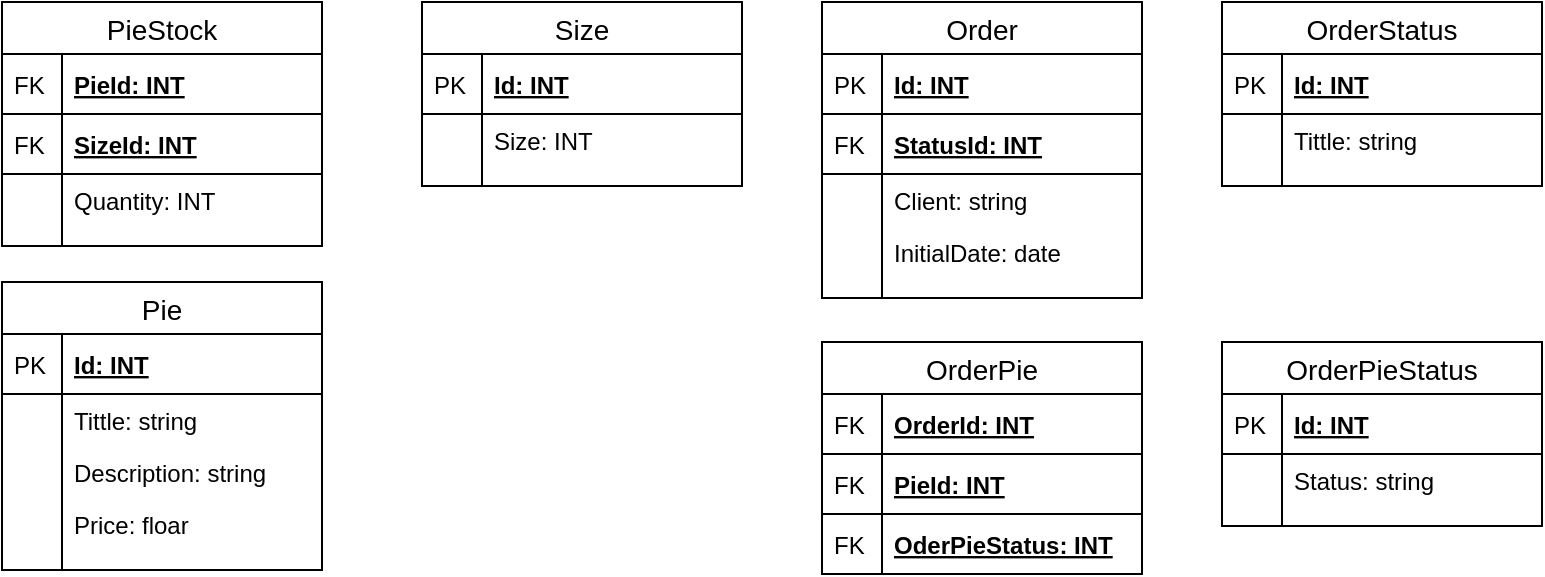 <mxfile version="13.0.1" type="device"><diagram id="5sGR8P2v0W-hryORRlE8" name="BD"><mxGraphModel dx="868" dy="482" grid="1" gridSize="10" guides="1" tooltips="1" connect="1" arrows="1" fold="1" page="1" pageScale="1" pageWidth="827" pageHeight="1169" math="0" shadow="0"><root><mxCell id="0"/><mxCell id="1" parent="0"/><mxCell id="tsBdQPCni8Y74vY43iZx-34" value="OrderStatus" style="swimlane;fontStyle=0;childLayout=stackLayout;horizontal=1;startSize=26;horizontalStack=0;resizeParent=1;resizeParentMax=0;resizeLast=0;collapsible=1;marginBottom=0;align=center;fontSize=14;" parent="1" vertex="1"><mxGeometry x="650" y="40" width="160" height="92" as="geometry"/></mxCell><mxCell id="tsBdQPCni8Y74vY43iZx-35" value="Id: INT" style="shape=partialRectangle;top=0;left=0;right=0;bottom=1;align=left;verticalAlign=middle;fillColor=none;spacingLeft=34;spacingRight=4;overflow=hidden;rotatable=0;points=[[0,0.5],[1,0.5]];portConstraint=eastwest;dropTarget=0;fontStyle=5;fontSize=12;" parent="tsBdQPCni8Y74vY43iZx-34" vertex="1"><mxGeometry y="26" width="160" height="30" as="geometry"/></mxCell><mxCell id="tsBdQPCni8Y74vY43iZx-36" value="PK" style="shape=partialRectangle;top=0;left=0;bottom=0;fillColor=none;align=left;verticalAlign=middle;spacingLeft=4;spacingRight=4;overflow=hidden;rotatable=0;points=[];portConstraint=eastwest;part=1;fontSize=12;" parent="tsBdQPCni8Y74vY43iZx-35" vertex="1" connectable="0"><mxGeometry width="30" height="30" as="geometry"/></mxCell><mxCell id="tsBdQPCni8Y74vY43iZx-37" value="Tittle: string" style="shape=partialRectangle;top=0;left=0;right=0;bottom=0;align=left;verticalAlign=top;fillColor=none;spacingLeft=34;spacingRight=4;overflow=hidden;rotatable=0;points=[[0,0.5],[1,0.5]];portConstraint=eastwest;dropTarget=0;fontSize=12;" parent="tsBdQPCni8Y74vY43iZx-34" vertex="1"><mxGeometry y="56" width="160" height="26" as="geometry"/></mxCell><mxCell id="tsBdQPCni8Y74vY43iZx-38" value="" style="shape=partialRectangle;top=0;left=0;bottom=0;fillColor=none;align=left;verticalAlign=top;spacingLeft=4;spacingRight=4;overflow=hidden;rotatable=0;points=[];portConstraint=eastwest;part=1;fontSize=12;" parent="tsBdQPCni8Y74vY43iZx-37" vertex="1" connectable="0"><mxGeometry width="30" height="26" as="geometry"/></mxCell><mxCell id="tsBdQPCni8Y74vY43iZx-43" value="" style="shape=partialRectangle;top=0;left=0;right=0;bottom=0;align=left;verticalAlign=top;fillColor=none;spacingLeft=34;spacingRight=4;overflow=hidden;rotatable=0;points=[[0,0.5],[1,0.5]];portConstraint=eastwest;dropTarget=0;fontSize=12;" parent="tsBdQPCni8Y74vY43iZx-34" vertex="1"><mxGeometry y="82" width="160" height="10" as="geometry"/></mxCell><mxCell id="tsBdQPCni8Y74vY43iZx-44" value="" style="shape=partialRectangle;top=0;left=0;bottom=0;fillColor=none;align=left;verticalAlign=top;spacingLeft=4;spacingRight=4;overflow=hidden;rotatable=0;points=[];portConstraint=eastwest;part=1;fontSize=12;" parent="tsBdQPCni8Y74vY43iZx-43" vertex="1" connectable="0"><mxGeometry width="30" height="10" as="geometry"/></mxCell><mxCell id="tsBdQPCni8Y74vY43iZx-23" value="Order" style="swimlane;fontStyle=0;childLayout=stackLayout;horizontal=1;startSize=26;horizontalStack=0;resizeParent=1;resizeParentMax=0;resizeLast=0;collapsible=1;marginBottom=0;align=center;fontSize=14;" parent="1" vertex="1"><mxGeometry x="450" y="40" width="160" height="148" as="geometry"/></mxCell><mxCell id="tsBdQPCni8Y74vY43iZx-24" value="Id: INT" style="shape=partialRectangle;top=0;left=0;right=0;bottom=1;align=left;verticalAlign=middle;fillColor=none;spacingLeft=34;spacingRight=4;overflow=hidden;rotatable=0;points=[[0,0.5],[1,0.5]];portConstraint=eastwest;dropTarget=0;fontStyle=5;fontSize=12;" parent="tsBdQPCni8Y74vY43iZx-23" vertex="1"><mxGeometry y="26" width="160" height="30" as="geometry"/></mxCell><mxCell id="tsBdQPCni8Y74vY43iZx-25" value="PK" style="shape=partialRectangle;top=0;left=0;bottom=0;fillColor=none;align=left;verticalAlign=middle;spacingLeft=4;spacingRight=4;overflow=hidden;rotatable=0;points=[];portConstraint=eastwest;part=1;fontSize=12;" parent="tsBdQPCni8Y74vY43iZx-24" vertex="1" connectable="0"><mxGeometry width="30" height="30" as="geometry"/></mxCell><mxCell id="tsBdQPCni8Y74vY43iZx-45" value="StatusId: INT" style="shape=partialRectangle;top=0;left=0;right=0;bottom=1;align=left;verticalAlign=middle;fillColor=none;spacingLeft=34;spacingRight=4;overflow=hidden;rotatable=0;points=[[0,0.5],[1,0.5]];portConstraint=eastwest;dropTarget=0;fontStyle=5;fontSize=12;" parent="tsBdQPCni8Y74vY43iZx-23" vertex="1"><mxGeometry y="56" width="160" height="30" as="geometry"/></mxCell><mxCell id="tsBdQPCni8Y74vY43iZx-46" value="FK" style="shape=partialRectangle;top=0;left=0;bottom=0;fillColor=none;align=left;verticalAlign=middle;spacingLeft=4;spacingRight=4;overflow=hidden;rotatable=0;points=[];portConstraint=eastwest;part=1;fontSize=12;" parent="tsBdQPCni8Y74vY43iZx-45" vertex="1" connectable="0"><mxGeometry width="30" height="30" as="geometry"/></mxCell><mxCell id="tsBdQPCni8Y74vY43iZx-26" value="Client: string" style="shape=partialRectangle;top=0;left=0;right=0;bottom=0;align=left;verticalAlign=top;fillColor=none;spacingLeft=34;spacingRight=4;overflow=hidden;rotatable=0;points=[[0,0.5],[1,0.5]];portConstraint=eastwest;dropTarget=0;fontSize=12;" parent="tsBdQPCni8Y74vY43iZx-23" vertex="1"><mxGeometry y="86" width="160" height="26" as="geometry"/></mxCell><mxCell id="tsBdQPCni8Y74vY43iZx-27" value="" style="shape=partialRectangle;top=0;left=0;bottom=0;fillColor=none;align=left;verticalAlign=top;spacingLeft=4;spacingRight=4;overflow=hidden;rotatable=0;points=[];portConstraint=eastwest;part=1;fontSize=12;" parent="tsBdQPCni8Y74vY43iZx-26" vertex="1" connectable="0"><mxGeometry width="30" height="26" as="geometry"/></mxCell><mxCell id="tsBdQPCni8Y74vY43iZx-28" value="InitialDate: date" style="shape=partialRectangle;top=0;left=0;right=0;bottom=0;align=left;verticalAlign=top;fillColor=none;spacingLeft=34;spacingRight=4;overflow=hidden;rotatable=0;points=[[0,0.5],[1,0.5]];portConstraint=eastwest;dropTarget=0;fontSize=12;" parent="tsBdQPCni8Y74vY43iZx-23" vertex="1"><mxGeometry y="112" width="160" height="26" as="geometry"/></mxCell><mxCell id="tsBdQPCni8Y74vY43iZx-29" value="" style="shape=partialRectangle;top=0;left=0;bottom=0;fillColor=none;align=left;verticalAlign=top;spacingLeft=4;spacingRight=4;overflow=hidden;rotatable=0;points=[];portConstraint=eastwest;part=1;fontSize=12;" parent="tsBdQPCni8Y74vY43iZx-28" vertex="1" connectable="0"><mxGeometry width="30" height="26" as="geometry"/></mxCell><mxCell id="tsBdQPCni8Y74vY43iZx-32" value="" style="shape=partialRectangle;top=0;left=0;right=0;bottom=0;align=left;verticalAlign=top;fillColor=none;spacingLeft=34;spacingRight=4;overflow=hidden;rotatable=0;points=[[0,0.5],[1,0.5]];portConstraint=eastwest;dropTarget=0;fontSize=12;" parent="tsBdQPCni8Y74vY43iZx-23" vertex="1"><mxGeometry y="138" width="160" height="10" as="geometry"/></mxCell><mxCell id="tsBdQPCni8Y74vY43iZx-33" value="" style="shape=partialRectangle;top=0;left=0;bottom=0;fillColor=none;align=left;verticalAlign=top;spacingLeft=4;spacingRight=4;overflow=hidden;rotatable=0;points=[];portConstraint=eastwest;part=1;fontSize=12;" parent="tsBdQPCni8Y74vY43iZx-32" vertex="1" connectable="0"><mxGeometry width="30" height="10" as="geometry"/></mxCell><mxCell id="tsBdQPCni8Y74vY43iZx-60" value="OrderPie" style="swimlane;fontStyle=0;childLayout=stackLayout;horizontal=1;startSize=26;horizontalStack=0;resizeParent=1;resizeParentMax=0;resizeLast=0;collapsible=1;marginBottom=0;align=center;fontSize=14;" parent="1" vertex="1"><mxGeometry x="450" y="210" width="160" height="116" as="geometry"/></mxCell><mxCell id="tsBdQPCni8Y74vY43iZx-61" value="OrderId: INT" style="shape=partialRectangle;top=0;left=0;right=0;bottom=1;align=left;verticalAlign=middle;fillColor=none;spacingLeft=34;spacingRight=4;overflow=hidden;rotatable=0;points=[[0,0.5],[1,0.5]];portConstraint=eastwest;dropTarget=0;fontStyle=5;fontSize=12;" parent="tsBdQPCni8Y74vY43iZx-60" vertex="1"><mxGeometry y="26" width="160" height="30" as="geometry"/></mxCell><mxCell id="tsBdQPCni8Y74vY43iZx-62" value="FK" style="shape=partialRectangle;top=0;left=0;bottom=0;fillColor=none;align=left;verticalAlign=middle;spacingLeft=4;spacingRight=4;overflow=hidden;rotatable=0;points=[];portConstraint=eastwest;part=1;fontSize=12;" parent="tsBdQPCni8Y74vY43iZx-61" vertex="1" connectable="0"><mxGeometry width="30" height="30" as="geometry"/></mxCell><mxCell id="tsBdQPCni8Y74vY43iZx-63" value="PieId: INT" style="shape=partialRectangle;top=0;left=0;right=0;bottom=1;align=left;verticalAlign=middle;fillColor=none;spacingLeft=34;spacingRight=4;overflow=hidden;rotatable=0;points=[[0,0.5],[1,0.5]];portConstraint=eastwest;dropTarget=0;fontStyle=5;fontSize=12;" parent="tsBdQPCni8Y74vY43iZx-60" vertex="1"><mxGeometry y="56" width="160" height="30" as="geometry"/></mxCell><mxCell id="tsBdQPCni8Y74vY43iZx-64" value="FK" style="shape=partialRectangle;top=0;left=0;bottom=0;fillColor=none;align=left;verticalAlign=middle;spacingLeft=4;spacingRight=4;overflow=hidden;rotatable=0;points=[];portConstraint=eastwest;part=1;fontSize=12;" parent="tsBdQPCni8Y74vY43iZx-63" vertex="1" connectable="0"><mxGeometry width="30" height="30" as="geometry"/></mxCell><mxCell id="tsBdQPCni8Y74vY43iZx-80" value="OderPieStatus: INT" style="shape=partialRectangle;top=0;left=0;right=0;bottom=1;align=left;verticalAlign=middle;fillColor=none;spacingLeft=34;spacingRight=4;overflow=hidden;rotatable=0;points=[[0,0.5],[1,0.5]];portConstraint=eastwest;dropTarget=0;fontStyle=5;fontSize=12;" parent="tsBdQPCni8Y74vY43iZx-60" vertex="1"><mxGeometry y="86" width="160" height="30" as="geometry"/></mxCell><mxCell id="tsBdQPCni8Y74vY43iZx-81" value="FK" style="shape=partialRectangle;top=0;left=0;bottom=0;fillColor=none;align=left;verticalAlign=middle;spacingLeft=4;spacingRight=4;overflow=hidden;rotatable=0;points=[];portConstraint=eastwest;part=1;fontSize=12;" parent="tsBdQPCni8Y74vY43iZx-80" vertex="1" connectable="0"><mxGeometry width="30" height="30" as="geometry"/></mxCell><mxCell id="tsBdQPCni8Y74vY43iZx-71" value="OrderPieStatus" style="swimlane;fontStyle=0;childLayout=stackLayout;horizontal=1;startSize=26;horizontalStack=0;resizeParent=1;resizeParentMax=0;resizeLast=0;collapsible=1;marginBottom=0;align=center;fontSize=14;" parent="1" vertex="1"><mxGeometry x="650" y="210" width="160" height="92" as="geometry"/></mxCell><mxCell id="tsBdQPCni8Y74vY43iZx-72" value="Id: INT" style="shape=partialRectangle;top=0;left=0;right=0;bottom=1;align=left;verticalAlign=middle;fillColor=none;spacingLeft=34;spacingRight=4;overflow=hidden;rotatable=0;points=[[0,0.5],[1,0.5]];portConstraint=eastwest;dropTarget=0;fontStyle=5;fontSize=12;" parent="tsBdQPCni8Y74vY43iZx-71" vertex="1"><mxGeometry y="26" width="160" height="30" as="geometry"/></mxCell><mxCell id="tsBdQPCni8Y74vY43iZx-73" value="PK" style="shape=partialRectangle;top=0;left=0;bottom=0;fillColor=none;align=left;verticalAlign=middle;spacingLeft=4;spacingRight=4;overflow=hidden;rotatable=0;points=[];portConstraint=eastwest;part=1;fontSize=12;" parent="tsBdQPCni8Y74vY43iZx-72" vertex="1" connectable="0"><mxGeometry width="30" height="30" as="geometry"/></mxCell><mxCell id="tsBdQPCni8Y74vY43iZx-76" value="Status: string" style="shape=partialRectangle;top=0;left=0;right=0;bottom=0;align=left;verticalAlign=top;fillColor=none;spacingLeft=34;spacingRight=4;overflow=hidden;rotatable=0;points=[[0,0.5],[1,0.5]];portConstraint=eastwest;dropTarget=0;fontSize=12;" parent="tsBdQPCni8Y74vY43iZx-71" vertex="1"><mxGeometry y="56" width="160" height="26" as="geometry"/></mxCell><mxCell id="tsBdQPCni8Y74vY43iZx-77" value="" style="shape=partialRectangle;top=0;left=0;bottom=0;fillColor=none;align=left;verticalAlign=top;spacingLeft=4;spacingRight=4;overflow=hidden;rotatable=0;points=[];portConstraint=eastwest;part=1;fontSize=12;" parent="tsBdQPCni8Y74vY43iZx-76" vertex="1" connectable="0"><mxGeometry width="30" height="26" as="geometry"/></mxCell><mxCell id="tsBdQPCni8Y74vY43iZx-78" value="" style="shape=partialRectangle;top=0;left=0;right=0;bottom=0;align=left;verticalAlign=top;fillColor=none;spacingLeft=34;spacingRight=4;overflow=hidden;rotatable=0;points=[[0,0.5],[1,0.5]];portConstraint=eastwest;dropTarget=0;fontSize=12;" parent="tsBdQPCni8Y74vY43iZx-71" vertex="1"><mxGeometry y="82" width="160" height="10" as="geometry"/></mxCell><mxCell id="tsBdQPCni8Y74vY43iZx-79" value="" style="shape=partialRectangle;top=0;left=0;bottom=0;fillColor=none;align=left;verticalAlign=top;spacingLeft=4;spacingRight=4;overflow=hidden;rotatable=0;points=[];portConstraint=eastwest;part=1;fontSize=12;" parent="tsBdQPCni8Y74vY43iZx-78" vertex="1" connectable="0"><mxGeometry width="30" height="10" as="geometry"/></mxCell><mxCell id="tsBdQPCni8Y74vY43iZx-47" value="PieStock" style="swimlane;fontStyle=0;childLayout=stackLayout;horizontal=1;startSize=26;horizontalStack=0;resizeParent=1;resizeParentMax=0;resizeLast=0;collapsible=1;marginBottom=0;align=center;fontSize=14;" parent="1" vertex="1"><mxGeometry x="40" y="40" width="160" height="122" as="geometry"/></mxCell><mxCell id="tsBdQPCni8Y74vY43iZx-48" value="PieId: INT" style="shape=partialRectangle;top=0;left=0;right=0;bottom=1;align=left;verticalAlign=middle;fillColor=none;spacingLeft=34;spacingRight=4;overflow=hidden;rotatable=0;points=[[0,0.5],[1,0.5]];portConstraint=eastwest;dropTarget=0;fontStyle=5;fontSize=12;" parent="tsBdQPCni8Y74vY43iZx-47" vertex="1"><mxGeometry y="26" width="160" height="30" as="geometry"/></mxCell><mxCell id="tsBdQPCni8Y74vY43iZx-49" value="FK" style="shape=partialRectangle;top=0;left=0;bottom=0;fillColor=none;align=left;verticalAlign=middle;spacingLeft=4;spacingRight=4;overflow=hidden;rotatable=0;points=[];portConstraint=eastwest;part=1;fontSize=12;" parent="tsBdQPCni8Y74vY43iZx-48" vertex="1" connectable="0"><mxGeometry width="30" height="30" as="geometry"/></mxCell><mxCell id="tsBdQPCni8Y74vY43iZx-98" value="SizeId: INT" style="shape=partialRectangle;top=0;left=0;right=0;bottom=1;align=left;verticalAlign=middle;fillColor=none;spacingLeft=34;spacingRight=4;overflow=hidden;rotatable=0;points=[[0,0.5],[1,0.5]];portConstraint=eastwest;dropTarget=0;fontStyle=5;fontSize=12;" parent="tsBdQPCni8Y74vY43iZx-47" vertex="1"><mxGeometry y="56" width="160" height="30" as="geometry"/></mxCell><mxCell id="tsBdQPCni8Y74vY43iZx-99" value="FK" style="shape=partialRectangle;top=0;left=0;bottom=0;fillColor=none;align=left;verticalAlign=middle;spacingLeft=4;spacingRight=4;overflow=hidden;rotatable=0;points=[];portConstraint=eastwest;part=1;fontSize=12;" parent="tsBdQPCni8Y74vY43iZx-98" vertex="1" connectable="0"><mxGeometry width="30" height="30" as="geometry"/></mxCell><mxCell id="tsBdQPCni8Y74vY43iZx-96" value="Quantity: INT" style="shape=partialRectangle;top=0;left=0;right=0;bottom=0;align=left;verticalAlign=top;fillColor=none;spacingLeft=34;spacingRight=4;overflow=hidden;rotatable=0;points=[[0,0.5],[1,0.5]];portConstraint=eastwest;dropTarget=0;fontSize=12;" parent="tsBdQPCni8Y74vY43iZx-47" vertex="1"><mxGeometry y="86" width="160" height="26" as="geometry"/></mxCell><mxCell id="tsBdQPCni8Y74vY43iZx-97" value="" style="shape=partialRectangle;top=0;left=0;bottom=0;fillColor=none;align=left;verticalAlign=top;spacingLeft=4;spacingRight=4;overflow=hidden;rotatable=0;points=[];portConstraint=eastwest;part=1;fontSize=12;" parent="tsBdQPCni8Y74vY43iZx-96" vertex="1" connectable="0"><mxGeometry width="30" height="26" as="geometry"/></mxCell><mxCell id="tsBdQPCni8Y74vY43iZx-56" value="" style="shape=partialRectangle;top=0;left=0;right=0;bottom=0;align=left;verticalAlign=top;fillColor=none;spacingLeft=34;spacingRight=4;overflow=hidden;rotatable=0;points=[[0,0.5],[1,0.5]];portConstraint=eastwest;dropTarget=0;fontSize=12;" parent="tsBdQPCni8Y74vY43iZx-47" vertex="1"><mxGeometry y="112" width="160" height="10" as="geometry"/></mxCell><mxCell id="tsBdQPCni8Y74vY43iZx-57" value="" style="shape=partialRectangle;top=0;left=0;bottom=0;fillColor=none;align=left;verticalAlign=top;spacingLeft=4;spacingRight=4;overflow=hidden;rotatable=0;points=[];portConstraint=eastwest;part=1;fontSize=12;" parent="tsBdQPCni8Y74vY43iZx-56" vertex="1" connectable="0"><mxGeometry width="30" height="10" as="geometry"/></mxCell><mxCell id="tsBdQPCni8Y74vY43iZx-12" value="Pie" style="swimlane;fontStyle=0;childLayout=stackLayout;horizontal=1;startSize=26;horizontalStack=0;resizeParent=1;resizeParentMax=0;resizeLast=0;collapsible=1;marginBottom=0;align=center;fontSize=14;" parent="1" vertex="1"><mxGeometry x="40" y="180" width="160" height="144" as="geometry"/></mxCell><mxCell id="tsBdQPCni8Y74vY43iZx-13" value="Id: INT" style="shape=partialRectangle;top=0;left=0;right=0;bottom=1;align=left;verticalAlign=middle;fillColor=none;spacingLeft=34;spacingRight=4;overflow=hidden;rotatable=0;points=[[0,0.5],[1,0.5]];portConstraint=eastwest;dropTarget=0;fontStyle=5;fontSize=12;" parent="tsBdQPCni8Y74vY43iZx-12" vertex="1"><mxGeometry y="26" width="160" height="30" as="geometry"/></mxCell><mxCell id="tsBdQPCni8Y74vY43iZx-14" value="PK" style="shape=partialRectangle;top=0;left=0;bottom=0;fillColor=none;align=left;verticalAlign=middle;spacingLeft=4;spacingRight=4;overflow=hidden;rotatable=0;points=[];portConstraint=eastwest;part=1;fontSize=12;" parent="tsBdQPCni8Y74vY43iZx-13" vertex="1" connectable="0"><mxGeometry width="30" height="30" as="geometry"/></mxCell><mxCell id="tsBdQPCni8Y74vY43iZx-15" value="Tittle: string" style="shape=partialRectangle;top=0;left=0;right=0;bottom=0;align=left;verticalAlign=top;fillColor=none;spacingLeft=34;spacingRight=4;overflow=hidden;rotatable=0;points=[[0,0.5],[1,0.5]];portConstraint=eastwest;dropTarget=0;fontSize=12;" parent="tsBdQPCni8Y74vY43iZx-12" vertex="1"><mxGeometry y="56" width="160" height="26" as="geometry"/></mxCell><mxCell id="tsBdQPCni8Y74vY43iZx-16" value="" style="shape=partialRectangle;top=0;left=0;bottom=0;fillColor=none;align=left;verticalAlign=top;spacingLeft=4;spacingRight=4;overflow=hidden;rotatable=0;points=[];portConstraint=eastwest;part=1;fontSize=12;" parent="tsBdQPCni8Y74vY43iZx-15" vertex="1" connectable="0"><mxGeometry width="30" height="26" as="geometry"/></mxCell><mxCell id="tsBdQPCni8Y74vY43iZx-17" value="Description: string" style="shape=partialRectangle;top=0;left=0;right=0;bottom=0;align=left;verticalAlign=top;fillColor=none;spacingLeft=34;spacingRight=4;overflow=hidden;rotatable=0;points=[[0,0.5],[1,0.5]];portConstraint=eastwest;dropTarget=0;fontSize=12;" parent="tsBdQPCni8Y74vY43iZx-12" vertex="1"><mxGeometry y="82" width="160" height="26" as="geometry"/></mxCell><mxCell id="tsBdQPCni8Y74vY43iZx-18" value="" style="shape=partialRectangle;top=0;left=0;bottom=0;fillColor=none;align=left;verticalAlign=top;spacingLeft=4;spacingRight=4;overflow=hidden;rotatable=0;points=[];portConstraint=eastwest;part=1;fontSize=12;" parent="tsBdQPCni8Y74vY43iZx-17" vertex="1" connectable="0"><mxGeometry width="30" height="26" as="geometry"/></mxCell><mxCell id="tsBdQPCni8Y74vY43iZx-19" value="Price: floar" style="shape=partialRectangle;top=0;left=0;right=0;bottom=0;align=left;verticalAlign=top;fillColor=none;spacingLeft=34;spacingRight=4;overflow=hidden;rotatable=0;points=[[0,0.5],[1,0.5]];portConstraint=eastwest;dropTarget=0;fontSize=12;" parent="tsBdQPCni8Y74vY43iZx-12" vertex="1"><mxGeometry y="108" width="160" height="26" as="geometry"/></mxCell><mxCell id="tsBdQPCni8Y74vY43iZx-20" value="" style="shape=partialRectangle;top=0;left=0;bottom=0;fillColor=none;align=left;verticalAlign=top;spacingLeft=4;spacingRight=4;overflow=hidden;rotatable=0;points=[];portConstraint=eastwest;part=1;fontSize=12;" parent="tsBdQPCni8Y74vY43iZx-19" vertex="1" connectable="0"><mxGeometry width="30" height="26" as="geometry"/></mxCell><mxCell id="tsBdQPCni8Y74vY43iZx-21" value="" style="shape=partialRectangle;top=0;left=0;right=0;bottom=0;align=left;verticalAlign=top;fillColor=none;spacingLeft=34;spacingRight=4;overflow=hidden;rotatable=0;points=[[0,0.5],[1,0.5]];portConstraint=eastwest;dropTarget=0;fontSize=12;" parent="tsBdQPCni8Y74vY43iZx-12" vertex="1"><mxGeometry y="134" width="160" height="10" as="geometry"/></mxCell><mxCell id="tsBdQPCni8Y74vY43iZx-22" value="" style="shape=partialRectangle;top=0;left=0;bottom=0;fillColor=none;align=left;verticalAlign=top;spacingLeft=4;spacingRight=4;overflow=hidden;rotatable=0;points=[];portConstraint=eastwest;part=1;fontSize=12;" parent="tsBdQPCni8Y74vY43iZx-21" vertex="1" connectable="0"><mxGeometry width="30" height="10" as="geometry"/></mxCell><mxCell id="tsBdQPCni8Y74vY43iZx-89" value="Size" style="swimlane;fontStyle=0;childLayout=stackLayout;horizontal=1;startSize=26;horizontalStack=0;resizeParent=1;resizeParentMax=0;resizeLast=0;collapsible=1;marginBottom=0;align=center;fontSize=14;" parent="1" vertex="1"><mxGeometry x="250" y="40" width="160" height="92" as="geometry"/></mxCell><mxCell id="tsBdQPCni8Y74vY43iZx-90" value="Id: INT" style="shape=partialRectangle;top=0;left=0;right=0;bottom=1;align=left;verticalAlign=middle;fillColor=none;spacingLeft=34;spacingRight=4;overflow=hidden;rotatable=0;points=[[0,0.5],[1,0.5]];portConstraint=eastwest;dropTarget=0;fontStyle=5;fontSize=12;" parent="tsBdQPCni8Y74vY43iZx-89" vertex="1"><mxGeometry y="26" width="160" height="30" as="geometry"/></mxCell><mxCell id="tsBdQPCni8Y74vY43iZx-91" value="PK" style="shape=partialRectangle;top=0;left=0;bottom=0;fillColor=none;align=left;verticalAlign=middle;spacingLeft=4;spacingRight=4;overflow=hidden;rotatable=0;points=[];portConstraint=eastwest;part=1;fontSize=12;" parent="tsBdQPCni8Y74vY43iZx-90" vertex="1" connectable="0"><mxGeometry width="30" height="30" as="geometry"/></mxCell><mxCell id="tsBdQPCni8Y74vY43iZx-92" value="Size: INT" style="shape=partialRectangle;top=0;left=0;right=0;bottom=0;align=left;verticalAlign=top;fillColor=none;spacingLeft=34;spacingRight=4;overflow=hidden;rotatable=0;points=[[0,0.5],[1,0.5]];portConstraint=eastwest;dropTarget=0;fontSize=12;" parent="tsBdQPCni8Y74vY43iZx-89" vertex="1"><mxGeometry y="56" width="160" height="26" as="geometry"/></mxCell><mxCell id="tsBdQPCni8Y74vY43iZx-93" value="" style="shape=partialRectangle;top=0;left=0;bottom=0;fillColor=none;align=left;verticalAlign=top;spacingLeft=4;spacingRight=4;overflow=hidden;rotatable=0;points=[];portConstraint=eastwest;part=1;fontSize=12;" parent="tsBdQPCni8Y74vY43iZx-92" vertex="1" connectable="0"><mxGeometry width="30" height="26" as="geometry"/></mxCell><mxCell id="tsBdQPCni8Y74vY43iZx-94" value="" style="shape=partialRectangle;top=0;left=0;right=0;bottom=0;align=left;verticalAlign=top;fillColor=none;spacingLeft=34;spacingRight=4;overflow=hidden;rotatable=0;points=[[0,0.5],[1,0.5]];portConstraint=eastwest;dropTarget=0;fontSize=12;" parent="tsBdQPCni8Y74vY43iZx-89" vertex="1"><mxGeometry y="82" width="160" height="10" as="geometry"/></mxCell><mxCell id="tsBdQPCni8Y74vY43iZx-95" value="" style="shape=partialRectangle;top=0;left=0;bottom=0;fillColor=none;align=left;verticalAlign=top;spacingLeft=4;spacingRight=4;overflow=hidden;rotatable=0;points=[];portConstraint=eastwest;part=1;fontSize=12;" parent="tsBdQPCni8Y74vY43iZx-94" vertex="1" connectable="0"><mxGeometry width="30" height="10" as="geometry"/></mxCell></root></mxGraphModel></diagram></mxfile>